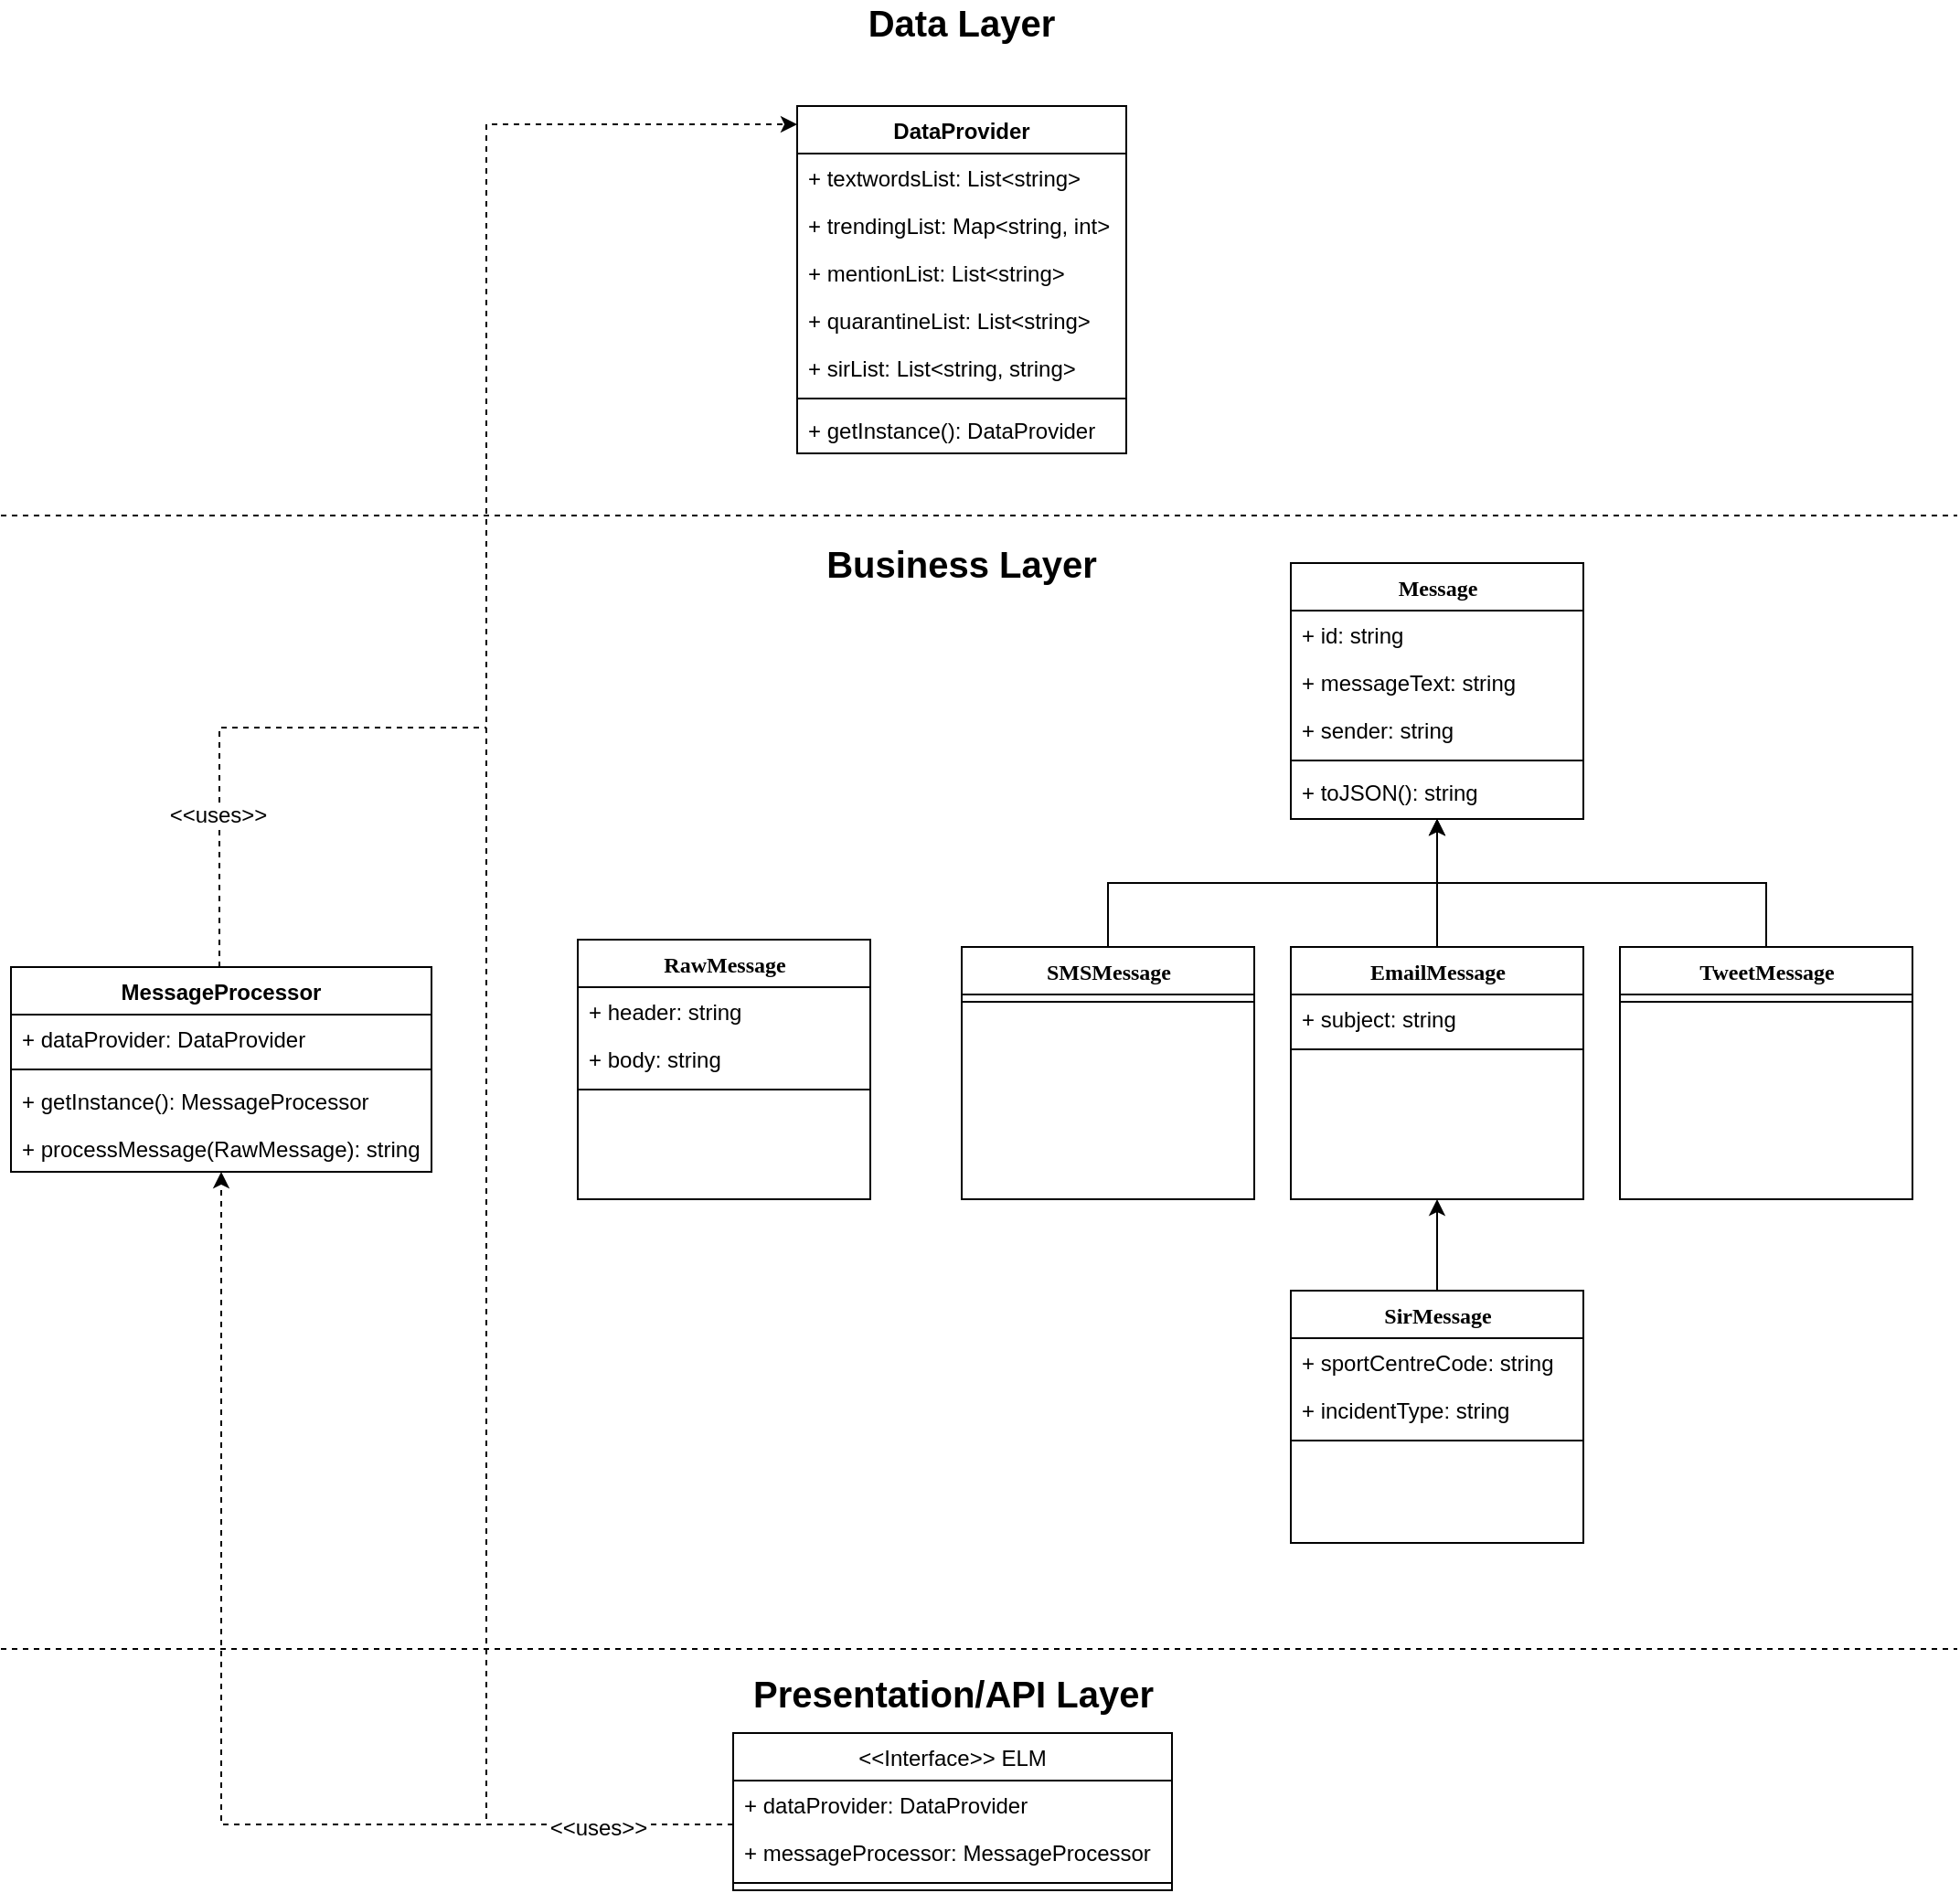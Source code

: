 <mxfile version="12.3.0" type="github" pages="1">
  <diagram name="Page-1" id="9f46799a-70d6-7492-0946-bef42562c5a5">
    <mxGraphModel dx="1422" dy="1606" grid="1" gridSize="10" guides="1" tooltips="1" connect="1" arrows="1" fold="1" page="1" pageScale="1" pageWidth="1100" pageHeight="850" background="#ffffff" math="0" shadow="0">
      <root>
        <mxCell id="0"/>
        <mxCell id="1" parent="0"/>
        <mxCell id="78961159f06e98e8-43" value="Message" style="swimlane;html=1;fontStyle=1;align=center;verticalAlign=top;childLayout=stackLayout;horizontal=1;startSize=26;horizontalStack=0;resizeParent=1;resizeLast=0;collapsible=1;marginBottom=0;swimlaneFillColor=#ffffff;rounded=0;shadow=0;comic=0;labelBackgroundColor=none;strokeWidth=1;fillColor=none;fontFamily=Verdana;fontSize=12" parent="1" vertex="1">
          <mxGeometry x="720" y="140" width="160" height="140" as="geometry"/>
        </mxCell>
        <mxCell id="78961159f06e98e8-44" value="+ id: string" style="text;html=1;strokeColor=none;fillColor=none;align=left;verticalAlign=top;spacingLeft=4;spacingRight=4;whiteSpace=wrap;overflow=hidden;rotatable=0;points=[[0,0.5],[1,0.5]];portConstraint=eastwest;" parent="78961159f06e98e8-43" vertex="1">
          <mxGeometry y="26" width="160" height="26" as="geometry"/>
        </mxCell>
        <mxCell id="78961159f06e98e8-45" value="+ messageText: string" style="text;html=1;strokeColor=none;fillColor=none;align=left;verticalAlign=top;spacingLeft=4;spacingRight=4;whiteSpace=wrap;overflow=hidden;rotatable=0;points=[[0,0.5],[1,0.5]];portConstraint=eastwest;" parent="78961159f06e98e8-43" vertex="1">
          <mxGeometry y="52" width="160" height="26" as="geometry"/>
        </mxCell>
        <mxCell id="78961159f06e98e8-49" value="+ sender: string" style="text;html=1;strokeColor=none;fillColor=none;align=left;verticalAlign=top;spacingLeft=4;spacingRight=4;whiteSpace=wrap;overflow=hidden;rotatable=0;points=[[0,0.5],[1,0.5]];portConstraint=eastwest;" parent="78961159f06e98e8-43" vertex="1">
          <mxGeometry y="78" width="160" height="26" as="geometry"/>
        </mxCell>
        <mxCell id="78961159f06e98e8-51" value="" style="line;html=1;strokeWidth=1;fillColor=none;align=left;verticalAlign=middle;spacingTop=-1;spacingLeft=3;spacingRight=3;rotatable=0;labelPosition=right;points=[];portConstraint=eastwest;" parent="78961159f06e98e8-43" vertex="1">
          <mxGeometry y="104" width="160" height="8" as="geometry"/>
        </mxCell>
        <mxCell id="78961159f06e98e8-53" value="+ toJSON(): string" style="text;html=1;strokeColor=none;fillColor=none;align=left;verticalAlign=top;spacingLeft=4;spacingRight=4;whiteSpace=wrap;overflow=hidden;rotatable=0;points=[[0,0.5],[1,0.5]];portConstraint=eastwest;" parent="78961159f06e98e8-43" vertex="1">
          <mxGeometry y="112" width="160" height="26" as="geometry"/>
        </mxCell>
        <mxCell id="C5IiuL152-8N2l6kWe0d-13" style="edgeStyle=orthogonalEdgeStyle;rounded=0;orthogonalLoop=1;jettySize=auto;html=1;exitX=0.5;exitY=0;exitDx=0;exitDy=0;entryX=0.5;entryY=1;entryDx=0;entryDy=0;" parent="1" source="78961159f06e98e8-82" target="78961159f06e98e8-43" edge="1">
          <mxGeometry relative="1" as="geometry"/>
        </mxCell>
        <mxCell id="78961159f06e98e8-82" value="SMSMessage" style="swimlane;html=1;fontStyle=1;align=center;verticalAlign=top;childLayout=stackLayout;horizontal=1;startSize=26;horizontalStack=0;resizeParent=1;resizeLast=0;collapsible=1;marginBottom=0;swimlaneFillColor=#ffffff;rounded=0;shadow=0;comic=0;labelBackgroundColor=none;strokeWidth=1;fillColor=none;fontFamily=Verdana;fontSize=12" parent="1" vertex="1">
          <mxGeometry x="540" y="350" width="160" height="138" as="geometry"/>
        </mxCell>
        <mxCell id="78961159f06e98e8-90" value="" style="line;html=1;strokeWidth=1;fillColor=none;align=left;verticalAlign=middle;spacingTop=-1;spacingLeft=3;spacingRight=3;rotatable=0;labelPosition=right;points=[];portConstraint=eastwest;" parent="78961159f06e98e8-82" vertex="1">
          <mxGeometry y="26" width="160" height="8" as="geometry"/>
        </mxCell>
        <mxCell id="C5IiuL152-8N2l6kWe0d-12" style="edgeStyle=orthogonalEdgeStyle;rounded=0;orthogonalLoop=1;jettySize=auto;html=1;exitX=0.5;exitY=0;exitDx=0;exitDy=0;entryX=0.5;entryY=1;entryDx=0;entryDy=0;" parent="1" source="78961159f06e98e8-95" target="78961159f06e98e8-43" edge="1">
          <mxGeometry relative="1" as="geometry"/>
        </mxCell>
        <mxCell id="78961159f06e98e8-95" value="EmailMessage" style="swimlane;html=1;fontStyle=1;align=center;verticalAlign=top;childLayout=stackLayout;horizontal=1;startSize=26;horizontalStack=0;resizeParent=1;resizeLast=0;collapsible=1;marginBottom=0;swimlaneFillColor=#ffffff;rounded=0;shadow=0;comic=0;labelBackgroundColor=none;strokeWidth=1;fillColor=none;fontFamily=Verdana;fontSize=12" parent="1" vertex="1">
          <mxGeometry x="720" y="350" width="160" height="138" as="geometry"/>
        </mxCell>
        <mxCell id="78961159f06e98e8-96" value="+ subject: string" style="text;html=1;strokeColor=none;fillColor=none;align=left;verticalAlign=top;spacingLeft=4;spacingRight=4;whiteSpace=wrap;overflow=hidden;rotatable=0;points=[[0,0.5],[1,0.5]];portConstraint=eastwest;" parent="78961159f06e98e8-95" vertex="1">
          <mxGeometry y="26" width="160" height="26" as="geometry"/>
        </mxCell>
        <mxCell id="78961159f06e98e8-103" value="" style="line;html=1;strokeWidth=1;fillColor=none;align=left;verticalAlign=middle;spacingTop=-1;spacingLeft=3;spacingRight=3;rotatable=0;labelPosition=right;points=[];portConstraint=eastwest;" parent="78961159f06e98e8-95" vertex="1">
          <mxGeometry y="52" width="160" height="8" as="geometry"/>
        </mxCell>
        <mxCell id="C5IiuL152-8N2l6kWe0d-14" style="edgeStyle=orthogonalEdgeStyle;rounded=0;orthogonalLoop=1;jettySize=auto;html=1;exitX=0.5;exitY=0;exitDx=0;exitDy=0;entryX=0.5;entryY=1;entryDx=0;entryDy=0;" parent="1" source="78961159f06e98e8-108" target="78961159f06e98e8-95" edge="1">
          <mxGeometry relative="1" as="geometry"/>
        </mxCell>
        <mxCell id="78961159f06e98e8-108" value="SirMessage" style="swimlane;html=1;fontStyle=1;align=center;verticalAlign=top;childLayout=stackLayout;horizontal=1;startSize=26;horizontalStack=0;resizeParent=1;resizeLast=0;collapsible=1;marginBottom=0;swimlaneFillColor=#ffffff;rounded=0;shadow=0;comic=0;labelBackgroundColor=none;strokeWidth=1;fillColor=none;fontFamily=Verdana;fontSize=12" parent="1" vertex="1">
          <mxGeometry x="720" y="538" width="160" height="138" as="geometry"/>
        </mxCell>
        <mxCell id="78961159f06e98e8-109" value="+ sportCentreCode: string" style="text;html=1;strokeColor=none;fillColor=none;align=left;verticalAlign=top;spacingLeft=4;spacingRight=4;whiteSpace=wrap;overflow=hidden;rotatable=0;points=[[0,0.5],[1,0.5]];portConstraint=eastwest;" parent="78961159f06e98e8-108" vertex="1">
          <mxGeometry y="26" width="160" height="26" as="geometry"/>
        </mxCell>
        <mxCell id="78961159f06e98e8-110" value="+ incidentType: string" style="text;html=1;strokeColor=none;fillColor=none;align=left;verticalAlign=top;spacingLeft=4;spacingRight=4;whiteSpace=wrap;overflow=hidden;rotatable=0;points=[[0,0.5],[1,0.5]];portConstraint=eastwest;" parent="78961159f06e98e8-108" vertex="1">
          <mxGeometry y="52" width="160" height="26" as="geometry"/>
        </mxCell>
        <mxCell id="78961159f06e98e8-116" value="" style="line;html=1;strokeWidth=1;fillColor=none;align=left;verticalAlign=middle;spacingTop=-1;spacingLeft=3;spacingRight=3;rotatable=0;labelPosition=right;points=[];portConstraint=eastwest;" parent="78961159f06e98e8-108" vertex="1">
          <mxGeometry y="78" width="160" height="8" as="geometry"/>
        </mxCell>
        <mxCell id="C5IiuL152-8N2l6kWe0d-2" value="&lt;span style=&quot;color: rgba(0 , 0 , 0 , 0) ; font-family: monospace ; font-size: 0px&quot;&gt;%3CmxGraphModel%3E%3Croot%3E%3CmxCell%20id%3D%220%22%2F%3E%3CmxCell%20id%3D%221%22%20parent%3D%220%22%2F%3E%3CmxCell%20id%3D%222%22%20value%3D%22SirMessage%22%20style%3D%22swimlane%3Bhtml%3D1%3BfontStyle%3D1%3Balign%3Dcenter%3BverticalAlign%3Dtop%3BchildLayout%3DstackLayout%3Bhorizontal%3D1%3BstartSize%3D26%3BhorizontalStack%3D0%3BresizeParent%3D1%3BresizeLast%3D0%3Bcollapsible%3D1%3BmarginBottom%3D0%3BswimlaneFillColor%3D%23ffffff%3Brounded%3D0%3Bshadow%3D0%3Bcomic%3D0%3BlabelBackgroundColor%3Dnone%3BstrokeWidth%3D1%3BfillColor%3Dnone%3BfontFamily%3DVerdana%3BfontSize%3D12%22%20vertex%3D%221%22%20parent%3D%221%22%3E%3CmxGeometry%20x%3D%22920%22%20y%3D%22482.0%22%20width%3D%22160%22%20height%3D%22147%22%20as%3D%22geometry%22%2F%3E%3C%2FmxCell%3E%3CmxCell%20id%3D%223%22%20value%3D%22%2B%20field%3A%20type%22%20style%3D%22text%3Bhtml%3D1%3BstrokeColor%3Dnone%3BfillColor%3Dnone%3Balign%3Dleft%3BverticalAlign%3Dtop%3BspacingLeft%3D4%3BspacingRight%3D4%3BwhiteSpace%3Dwrap%3Boverflow%3Dhidden%3Brotatable%3D0%3Bpoints%3D%5B%5B0%2C0.5%5D%2C%5B1%2C0.5%5D%5D%3BportConstraint%3Deastwest%3B%22%20vertex%3D%221%22%20parent%3D%222%22%3E%3CmxGeometry%20y%3D%2226%22%20width%3D%22160%22%20height%3D%2226%22%20as%3D%22geometry%22%2F%3E%3C%2FmxCell%3E%3CmxCell%20id%3D%224%22%20value%3D%22%2B%20field%3A%20type%22%20style%3D%22text%3Bhtml%3D1%3BstrokeColor%3Dnone%3BfillColor%3Dnone%3Balign%3Dleft%3BverticalAlign%3Dtop%3BspacingLeft%3D4%3BspacingRight%3D4%3BwhiteSpace%3Dwrap%3Boverflow%3Dhidden%3Brotatable%3D0%3Bpoints%3D%5B%5B0%2C0.5%5D%2C%5B1%2C0.5%5D%5D%3BportConstraint%3Deastwest%3B%22%20vertex%3D%221%22%20parent%3D%222%22%3E%3CmxGeometry%20y%3D%2252%22%20width%3D%22160%22%20height%3D%2226%22%20as%3D%22geometry%22%2F%3E%3C%2FmxCell%3E%3CmxCell%20id%3D%225%22%20value%3D%22%22%20style%3D%22line%3Bhtml%3D1%3BstrokeWidth%3D1%3BfillColor%3Dnone%3Balign%3Dleft%3BverticalAlign%3Dmiddle%3BspacingTop%3D-1%3BspacingLeft%3D3%3BspacingRight%3D3%3Brotatable%3D0%3BlabelPosition%3Dright%3Bpoints%3D%5B%5D%3BportConstraint%3Deastwest%3B%22%20vertex%3D%221%22%20parent%3D%222%22%3E%3CmxGeometry%20y%3D%2278%22%20width%3D%22160%22%20height%3D%228%22%20as%3D%22geometry%22%2F%3E%3C%2FmxCell%3E%3CmxCell%20id%3D%226%22%20value%3D%22%2B%20method(type)%3A%20type%22%20style%3D%22text%3Bhtml%3D1%3BstrokeColor%3Dnone%3BfillColor%3Dnone%3Balign%3Dleft%3BverticalAlign%3Dtop%3BspacingLeft%3D4%3BspacingRight%3D4%3BwhiteSpace%3Dwrap%3Boverflow%3Dhidden%3Brotatable%3D0%3Bpoints%3D%5B%5B0%2C0.5%5D%2C%5B1%2C0.5%5D%5D%3BportConstraint%3Deastwest%3B%22%20vertex%3D%221%22%20parent%3D%222%22%3E%3CmxGeometry%20y%3D%2286%22%20width%3D%22160%22%20height%3D%2226%22%20as%3D%22geometry%22%2F%3E%3C%2FmxCell%3E%3CmxCell%20id%3D%227%22%20value%3D%22%2B%20method(type)%3A%20type%22%20style%3D%22text%3Bhtml%3D1%3BstrokeColor%3Dnone%3BfillColor%3Dnone%3Balign%3Dleft%3BverticalAlign%3Dtop%3BspacingLeft%3D4%3BspacingRight%3D4%3BwhiteSpace%3Dwrap%3Boverflow%3Dhidden%3Brotatable%3D0%3Bpoints%3D%5B%5B0%2C0.5%5D%2C%5B1%2C0.5%5D%5D%3BportConstraint%3Deastwest%3B%22%20vertex%3D%221%22%20parent%3D%222%22%3E%3CmxGeometry%20y%3D%22112%22%20width%3D%22160%22%20height%3D%2226%22%20as%3D%22geometry%22%2F%3E%3C%2FmxCell%3E%3C%2Froot%3E%3C%2FmxGraphModel%3E&lt;/span&gt;" style="text;html=1;align=center;verticalAlign=middle;resizable=0;points=[];;autosize=1;" parent="1" vertex="1">
          <mxGeometry x="1044" y="270" width="20" height="20" as="geometry"/>
        </mxCell>
        <mxCell id="C5IiuL152-8N2l6kWe0d-9" style="edgeStyle=orthogonalEdgeStyle;rounded=0;orthogonalLoop=1;jettySize=auto;html=1;exitX=0.5;exitY=0;exitDx=0;exitDy=0;entryX=0.5;entryY=1;entryDx=0;entryDy=0;" parent="1" source="C5IiuL152-8N2l6kWe0d-3" target="78961159f06e98e8-43" edge="1">
          <mxGeometry relative="1" as="geometry">
            <mxPoint x="830" y="148" as="targetPoint"/>
          </mxGeometry>
        </mxCell>
        <mxCell id="C5IiuL152-8N2l6kWe0d-3" value="TweetMessage" style="swimlane;html=1;fontStyle=1;align=center;verticalAlign=top;childLayout=stackLayout;horizontal=1;startSize=26;horizontalStack=0;resizeParent=1;resizeLast=0;collapsible=1;marginBottom=0;swimlaneFillColor=#ffffff;rounded=0;shadow=0;comic=0;labelBackgroundColor=none;strokeWidth=1;fillColor=none;fontFamily=Verdana;fontSize=12" parent="1" vertex="1">
          <mxGeometry x="900" y="350" width="160" height="138" as="geometry"/>
        </mxCell>
        <mxCell id="C5IiuL152-8N2l6kWe0d-6" value="" style="line;html=1;strokeWidth=1;fillColor=none;align=left;verticalAlign=middle;spacingTop=-1;spacingLeft=3;spacingRight=3;rotatable=0;labelPosition=right;points=[];portConstraint=eastwest;" parent="C5IiuL152-8N2l6kWe0d-3" vertex="1">
          <mxGeometry y="26" width="160" height="8" as="geometry"/>
        </mxCell>
        <mxCell id="C5IiuL152-8N2l6kWe0d-15" value="DataProvider" style="swimlane;fontStyle=1;align=center;verticalAlign=top;childLayout=stackLayout;horizontal=1;startSize=26;horizontalStack=0;resizeParent=1;resizeParentMax=0;resizeLast=0;collapsible=1;marginBottom=0;" parent="1" vertex="1">
          <mxGeometry x="450" y="-110" width="180" height="190" as="geometry"/>
        </mxCell>
        <mxCell id="C5IiuL152-8N2l6kWe0d-16" value="+ textwordsList: List&lt;string&gt;" style="text;strokeColor=none;fillColor=none;align=left;verticalAlign=top;spacingLeft=4;spacingRight=4;overflow=hidden;rotatable=0;points=[[0,0.5],[1,0.5]];portConstraint=eastwest;" parent="C5IiuL152-8N2l6kWe0d-15" vertex="1">
          <mxGeometry y="26" width="180" height="26" as="geometry"/>
        </mxCell>
        <mxCell id="C5IiuL152-8N2l6kWe0d-19" value="+ trendingList: Map&lt;string, int&gt;" style="text;strokeColor=none;fillColor=none;align=left;verticalAlign=top;spacingLeft=4;spacingRight=4;overflow=hidden;rotatable=0;points=[[0,0.5],[1,0.5]];portConstraint=eastwest;" parent="C5IiuL152-8N2l6kWe0d-15" vertex="1">
          <mxGeometry y="52" width="180" height="26" as="geometry"/>
        </mxCell>
        <mxCell id="C5IiuL152-8N2l6kWe0d-20" value="+ mentionList: List&lt;string&gt;" style="text;strokeColor=none;fillColor=none;align=left;verticalAlign=top;spacingLeft=4;spacingRight=4;overflow=hidden;rotatable=0;points=[[0,0.5],[1,0.5]];portConstraint=eastwest;" parent="C5IiuL152-8N2l6kWe0d-15" vertex="1">
          <mxGeometry y="78" width="180" height="26" as="geometry"/>
        </mxCell>
        <mxCell id="C5IiuL152-8N2l6kWe0d-21" value="+ quarantineList: List&lt;string&gt;" style="text;strokeColor=none;fillColor=none;align=left;verticalAlign=top;spacingLeft=4;spacingRight=4;overflow=hidden;rotatable=0;points=[[0,0.5],[1,0.5]];portConstraint=eastwest;" parent="C5IiuL152-8N2l6kWe0d-15" vertex="1">
          <mxGeometry y="104" width="180" height="26" as="geometry"/>
        </mxCell>
        <mxCell id="C5IiuL152-8N2l6kWe0d-22" value="+ sirList: List&lt;string, string&gt;" style="text;strokeColor=none;fillColor=none;align=left;verticalAlign=top;spacingLeft=4;spacingRight=4;overflow=hidden;rotatable=0;points=[[0,0.5],[1,0.5]];portConstraint=eastwest;" parent="C5IiuL152-8N2l6kWe0d-15" vertex="1">
          <mxGeometry y="130" width="180" height="26" as="geometry"/>
        </mxCell>
        <mxCell id="C5IiuL152-8N2l6kWe0d-17" value="" style="line;strokeWidth=1;fillColor=none;align=left;verticalAlign=middle;spacingTop=-1;spacingLeft=3;spacingRight=3;rotatable=0;labelPosition=right;points=[];portConstraint=eastwest;" parent="C5IiuL152-8N2l6kWe0d-15" vertex="1">
          <mxGeometry y="156" width="180" height="8" as="geometry"/>
        </mxCell>
        <mxCell id="C5IiuL152-8N2l6kWe0d-18" value="+ getInstance(): DataProvider" style="text;strokeColor=none;fillColor=none;align=left;verticalAlign=top;spacingLeft=4;spacingRight=4;overflow=hidden;rotatable=0;points=[[0,0.5],[1,0.5]];portConstraint=eastwest;" parent="C5IiuL152-8N2l6kWe0d-15" vertex="1">
          <mxGeometry y="164" width="180" height="26" as="geometry"/>
        </mxCell>
        <mxCell id="oyJI_QlTrMvQa34Anqe8-7" style="edgeStyle=orthogonalEdgeStyle;rounded=0;orthogonalLoop=1;jettySize=auto;html=1;dashed=1;fontSize=12;endArrow=none;endFill=0;" edge="1" parent="1" source="C5IiuL152-8N2l6kWe0d-23">
          <mxGeometry relative="1" as="geometry">
            <mxPoint x="280" y="230" as="targetPoint"/>
            <Array as="points">
              <mxPoint x="134" y="230"/>
            </Array>
          </mxGeometry>
        </mxCell>
        <mxCell id="oyJI_QlTrMvQa34Anqe8-8" value="&amp;lt;&amp;lt;uses&amp;gt;&amp;gt;" style="text;html=1;align=center;verticalAlign=middle;resizable=0;points=[];;labelBackgroundColor=#ffffff;fontSize=12;" vertex="1" connectable="0" parent="oyJI_QlTrMvQa34Anqe8-7">
          <mxGeometry x="-0.402" y="1" relative="1" as="geometry">
            <mxPoint as="offset"/>
          </mxGeometry>
        </mxCell>
        <mxCell id="C5IiuL152-8N2l6kWe0d-23" value="MessageProcessor" style="swimlane;fontStyle=1;align=center;verticalAlign=top;childLayout=stackLayout;horizontal=1;startSize=26;horizontalStack=0;resizeParent=1;resizeParentMax=0;resizeLast=0;collapsible=1;marginBottom=0;" parent="1" vertex="1">
          <mxGeometry x="20" y="361" width="230" height="112" as="geometry"/>
        </mxCell>
        <mxCell id="C5IiuL152-8N2l6kWe0d-28" value="+ dataProvider: DataProvider" style="text;strokeColor=none;fillColor=none;align=left;verticalAlign=top;spacingLeft=4;spacingRight=4;overflow=hidden;rotatable=0;points=[[0,0.5],[1,0.5]];portConstraint=eastwest;" parent="C5IiuL152-8N2l6kWe0d-23" vertex="1">
          <mxGeometry y="26" width="230" height="26" as="geometry"/>
        </mxCell>
        <mxCell id="C5IiuL152-8N2l6kWe0d-29" value="" style="line;strokeWidth=1;fillColor=none;align=left;verticalAlign=middle;spacingTop=-1;spacingLeft=3;spacingRight=3;rotatable=0;labelPosition=right;points=[];portConstraint=eastwest;" parent="C5IiuL152-8N2l6kWe0d-23" vertex="1">
          <mxGeometry y="52" width="230" height="8" as="geometry"/>
        </mxCell>
        <mxCell id="C5IiuL152-8N2l6kWe0d-30" value="+ getInstance(): MessageProcessor" style="text;strokeColor=none;fillColor=none;align=left;verticalAlign=top;spacingLeft=4;spacingRight=4;overflow=hidden;rotatable=0;points=[[0,0.5],[1,0.5]];portConstraint=eastwest;" parent="C5IiuL152-8N2l6kWe0d-23" vertex="1">
          <mxGeometry y="60" width="230" height="26" as="geometry"/>
        </mxCell>
        <mxCell id="C5IiuL152-8N2l6kWe0d-37" value="+ processMessage(RawMessage): string" style="text;strokeColor=none;fillColor=none;align=left;verticalAlign=top;spacingLeft=4;spacingRight=4;overflow=hidden;rotatable=0;points=[[0,0.5],[1,0.5]];portConstraint=eastwest;" parent="C5IiuL152-8N2l6kWe0d-23" vertex="1">
          <mxGeometry y="86" width="230" height="26" as="geometry"/>
        </mxCell>
        <mxCell id="C5IiuL152-8N2l6kWe0d-31" value="RawMessage" style="swimlane;html=1;fontStyle=1;align=center;verticalAlign=top;childLayout=stackLayout;horizontal=1;startSize=26;horizontalStack=0;resizeParent=1;resizeLast=0;collapsible=1;marginBottom=0;swimlaneFillColor=#ffffff;rounded=0;shadow=0;comic=0;labelBackgroundColor=none;strokeWidth=1;fillColor=none;fontFamily=Verdana;fontSize=12" parent="1" vertex="1">
          <mxGeometry x="330" y="346" width="160" height="142" as="geometry"/>
        </mxCell>
        <mxCell id="C5IiuL152-8N2l6kWe0d-32" value="+ header: string" style="text;html=1;strokeColor=none;fillColor=none;align=left;verticalAlign=top;spacingLeft=4;spacingRight=4;whiteSpace=wrap;overflow=hidden;rotatable=0;points=[[0,0.5],[1,0.5]];portConstraint=eastwest;" parent="C5IiuL152-8N2l6kWe0d-31" vertex="1">
          <mxGeometry y="26" width="160" height="26" as="geometry"/>
        </mxCell>
        <mxCell id="C5IiuL152-8N2l6kWe0d-33" value="+ body: string" style="text;html=1;strokeColor=none;fillColor=none;align=left;verticalAlign=top;spacingLeft=4;spacingRight=4;whiteSpace=wrap;overflow=hidden;rotatable=0;points=[[0,0.5],[1,0.5]];portConstraint=eastwest;" parent="C5IiuL152-8N2l6kWe0d-31" vertex="1">
          <mxGeometry y="52" width="160" height="26" as="geometry"/>
        </mxCell>
        <mxCell id="C5IiuL152-8N2l6kWe0d-35" value="" style="line;html=1;strokeWidth=1;fillColor=none;align=left;verticalAlign=middle;spacingTop=-1;spacingLeft=3;spacingRight=3;rotatable=0;labelPosition=right;points=[];portConstraint=eastwest;" parent="C5IiuL152-8N2l6kWe0d-31" vertex="1">
          <mxGeometry y="78" width="160" height="8" as="geometry"/>
        </mxCell>
        <mxCell id="oyJI_QlTrMvQa34Anqe8-6" style="edgeStyle=orthogonalEdgeStyle;rounded=0;orthogonalLoop=1;jettySize=auto;html=1;dashed=1;fontSize=12;" edge="1" parent="1" source="C5IiuL152-8N2l6kWe0d-50" target="C5IiuL152-8N2l6kWe0d-15">
          <mxGeometry relative="1" as="geometry">
            <Array as="points">
              <mxPoint x="280" y="830"/>
              <mxPoint x="280" y="-100"/>
            </Array>
          </mxGeometry>
        </mxCell>
        <mxCell id="C5IiuL152-8N2l6kWe0d-50" value="&lt;&lt;Interface&gt;&gt; ELM" style="swimlane;fontStyle=0;align=center;verticalAlign=top;childLayout=stackLayout;horizontal=1;startSize=26;horizontalStack=0;resizeParent=1;resizeParentMax=0;resizeLast=0;collapsible=1;marginBottom=0;" parent="1" vertex="1">
          <mxGeometry x="415" y="780" width="240" height="86" as="geometry"/>
        </mxCell>
        <mxCell id="C5IiuL152-8N2l6kWe0d-51" value="+ dataProvider: DataProvider" style="text;strokeColor=none;fillColor=none;align=left;verticalAlign=top;spacingLeft=4;spacingRight=4;overflow=hidden;rotatable=0;points=[[0,0.5],[1,0.5]];portConstraint=eastwest;" parent="C5IiuL152-8N2l6kWe0d-50" vertex="1">
          <mxGeometry y="26" width="240" height="26" as="geometry"/>
        </mxCell>
        <mxCell id="C5IiuL152-8N2l6kWe0d-66" value="+ messageProcessor: MessageProcessor" style="text;strokeColor=none;fillColor=none;align=left;verticalAlign=top;spacingLeft=4;spacingRight=4;overflow=hidden;rotatable=0;points=[[0,0.5],[1,0.5]];portConstraint=eastwest;" parent="C5IiuL152-8N2l6kWe0d-50" vertex="1">
          <mxGeometry y="52" width="240" height="26" as="geometry"/>
        </mxCell>
        <mxCell id="C5IiuL152-8N2l6kWe0d-52" value="" style="line;strokeWidth=1;fillColor=none;align=left;verticalAlign=middle;spacingTop=-1;spacingLeft=3;spacingRight=3;rotatable=0;labelPosition=right;points=[];portConstraint=eastwest;" parent="C5IiuL152-8N2l6kWe0d-50" vertex="1">
          <mxGeometry y="78" width="240" height="8" as="geometry"/>
        </mxCell>
        <mxCell id="C5IiuL152-8N2l6kWe0d-54" value="" style="line;strokeWidth=1;fillColor=none;align=left;verticalAlign=middle;spacingTop=-1;spacingLeft=3;spacingRight=3;rotatable=0;labelPosition=right;points=[];portConstraint=eastwest;dashed=1;" parent="1" vertex="1">
          <mxGeometry x="14.5" y="730" width="1070" height="8" as="geometry"/>
        </mxCell>
        <mxCell id="C5IiuL152-8N2l6kWe0d-56" value="" style="line;strokeWidth=1;fillColor=none;align=left;verticalAlign=middle;spacingTop=-1;spacingLeft=3;spacingRight=3;rotatable=0;labelPosition=right;points=[];portConstraint=eastwest;dashed=1;" parent="1" vertex="1">
          <mxGeometry x="14.5" y="110" width="1070" height="8" as="geometry"/>
        </mxCell>
        <mxCell id="C5IiuL152-8N2l6kWe0d-58" value="Presentation/API Layer" style="text;html=1;strokeColor=none;fillColor=#ffffff;align=center;verticalAlign=middle;whiteSpace=wrap;rounded=0;dashed=1;fontSize=20;fontStyle=1" parent="1" vertex="1">
          <mxGeometry x="422.5" y="748" width="225" height="20" as="geometry"/>
        </mxCell>
        <mxCell id="C5IiuL152-8N2l6kWe0d-61" value="Data Layer" style="text;html=1;strokeColor=none;fillColor=#ffffff;align=center;verticalAlign=middle;whiteSpace=wrap;rounded=0;dashed=1;fontSize=20;fontStyle=1" parent="1" vertex="1">
          <mxGeometry x="445" y="-166" width="190" height="20" as="geometry"/>
        </mxCell>
        <mxCell id="C5IiuL152-8N2l6kWe0d-65" value="Business Layer" style="text;html=1;strokeColor=none;fillColor=#ffffff;align=center;verticalAlign=middle;whiteSpace=wrap;rounded=0;dashed=1;fontSize=20;fontStyle=1" parent="1" vertex="1">
          <mxGeometry x="445" y="130" width="190" height="20" as="geometry"/>
        </mxCell>
        <mxCell id="oyJI_QlTrMvQa34Anqe8-4" style="edgeStyle=orthogonalEdgeStyle;rounded=0;orthogonalLoop=1;jettySize=auto;html=1;dashed=1;fontSize=12;" edge="1" parent="1" source="C5IiuL152-8N2l6kWe0d-51" target="C5IiuL152-8N2l6kWe0d-23">
          <mxGeometry relative="1" as="geometry">
            <Array as="points">
              <mxPoint x="135" y="830"/>
            </Array>
          </mxGeometry>
        </mxCell>
        <mxCell id="oyJI_QlTrMvQa34Anqe8-5" value="&amp;lt;&amp;lt;uses&amp;gt;&amp;gt;" style="text;html=1;align=center;verticalAlign=middle;resizable=0;points=[];;labelBackgroundColor=#ffffff;fontSize=12;" vertex="1" connectable="0" parent="oyJI_QlTrMvQa34Anqe8-4">
          <mxGeometry x="-0.518" y="-2" relative="1" as="geometry">
            <mxPoint x="79" y="4" as="offset"/>
          </mxGeometry>
        </mxCell>
      </root>
    </mxGraphModel>
  </diagram>
</mxfile>
